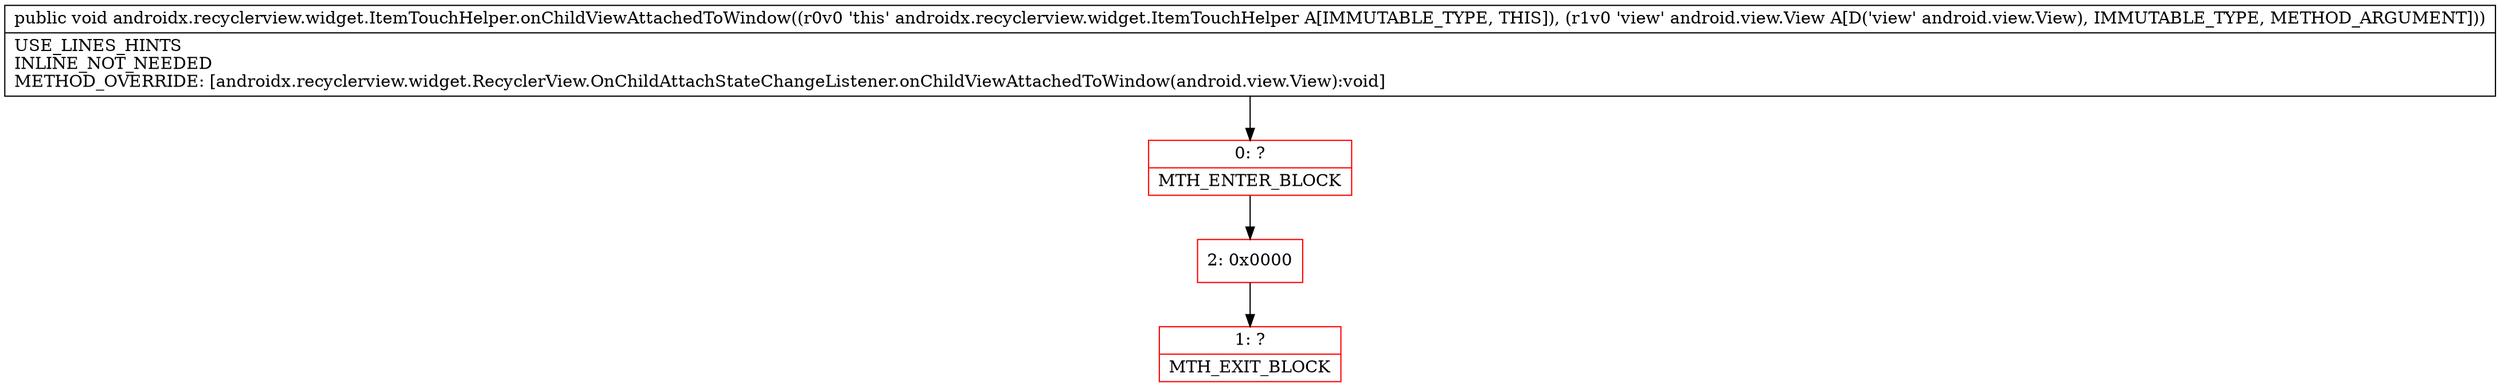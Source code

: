 digraph "CFG forandroidx.recyclerview.widget.ItemTouchHelper.onChildViewAttachedToWindow(Landroid\/view\/View;)V" {
subgraph cluster_Region_1597661142 {
label = "R(0)";
node [shape=record,color=blue];
}
Node_0 [shape=record,color=red,label="{0\:\ ?|MTH_ENTER_BLOCK\l}"];
Node_2 [shape=record,color=red,label="{2\:\ 0x0000}"];
Node_1 [shape=record,color=red,label="{1\:\ ?|MTH_EXIT_BLOCK\l}"];
MethodNode[shape=record,label="{public void androidx.recyclerview.widget.ItemTouchHelper.onChildViewAttachedToWindow((r0v0 'this' androidx.recyclerview.widget.ItemTouchHelper A[IMMUTABLE_TYPE, THIS]), (r1v0 'view' android.view.View A[D('view' android.view.View), IMMUTABLE_TYPE, METHOD_ARGUMENT]))  | USE_LINES_HINTS\lINLINE_NOT_NEEDED\lMETHOD_OVERRIDE: [androidx.recyclerview.widget.RecyclerView.OnChildAttachStateChangeListener.onChildViewAttachedToWindow(android.view.View):void]\l}"];
MethodNode -> Node_0;Node_0 -> Node_2;
Node_2 -> Node_1;
}

